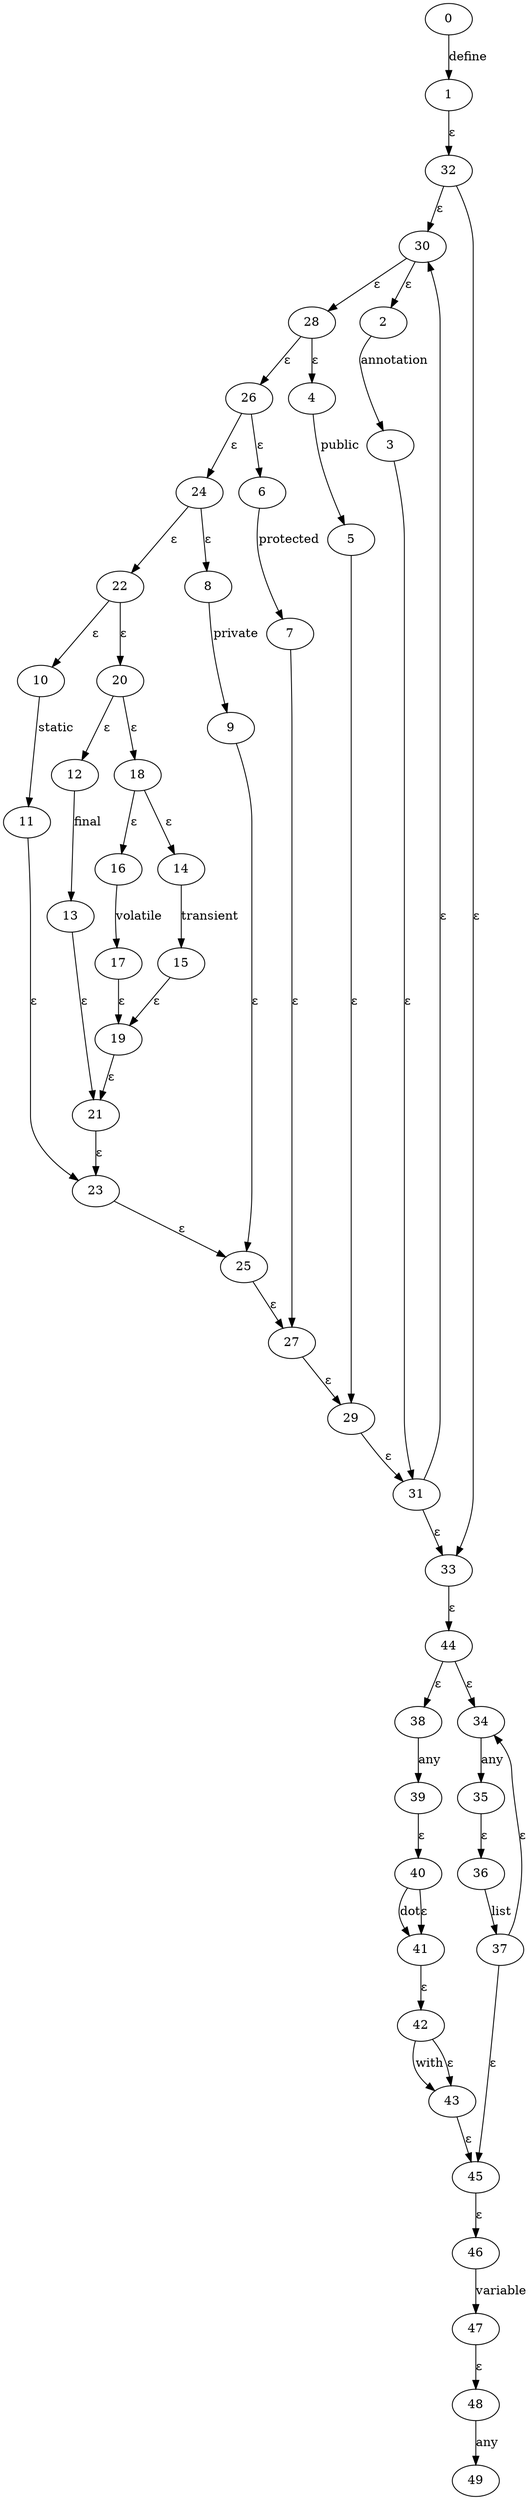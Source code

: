 digraph {0 -> 1[label="define"]1 -> 32[label="ε"]32 -> 30[label="ε"]32 -> 33[label="ε"]30 -> 28[label="ε"]30 -> 2[label="ε"]33 -> 44[label="ε"]28 -> 26[label="ε"]28 -> 4[label="ε"]2 -> 3[label="annotation"]44 -> 38[label="ε"]44 -> 34[label="ε"]26 -> 24[label="ε"]26 -> 6[label="ε"]4 -> 5[label="public"]3 -> 31[label="ε"]38 -> 39[label="any"]34 -> 35[label="any"]24 -> 22[label="ε"]24 -> 8[label="ε"]6 -> 7[label="protected"]5 -> 29[label="ε"]31 -> 30[label="ε"]31 -> 33[label="ε"]39 -> 40[label="ε"]35 -> 36[label="ε"]22 -> 10[label="ε"]22 -> 20[label="ε"]8 -> 9[label="private"]7 -> 27[label="ε"]29 -> 31[label="ε"]40 -> 41[label="dot"]40 -> 41[label="ε"]36 -> 37[label="list"]10 -> 11[label="static"]20 -> 12[label="ε"]20 -> 18[label="ε"]9 -> 25[label="ε"]27 -> 29[label="ε"]41 -> 42[label="ε"]37 -> 45[label="ε"]37 -> 34[label="ε"]11 -> 23[label="ε"]12 -> 13[label="final"]18 -> 16[label="ε"]18 -> 14[label="ε"]25 -> 27[label="ε"]42 -> 43[label="with"]42 -> 43[label="ε"]45 -> 46[label="ε"]23 -> 25[label="ε"]13 -> 21[label="ε"]16 -> 17[label="volatile"]14 -> 15[label="transient"]43 -> 45[label="ε"]46 -> 47[label="variable"]21 -> 23[label="ε"]17 -> 19[label="ε"]15 -> 19[label="ε"]47 -> 48[label="ε"]19 -> 21[label="ε"]48 -> 49[label="any"]}